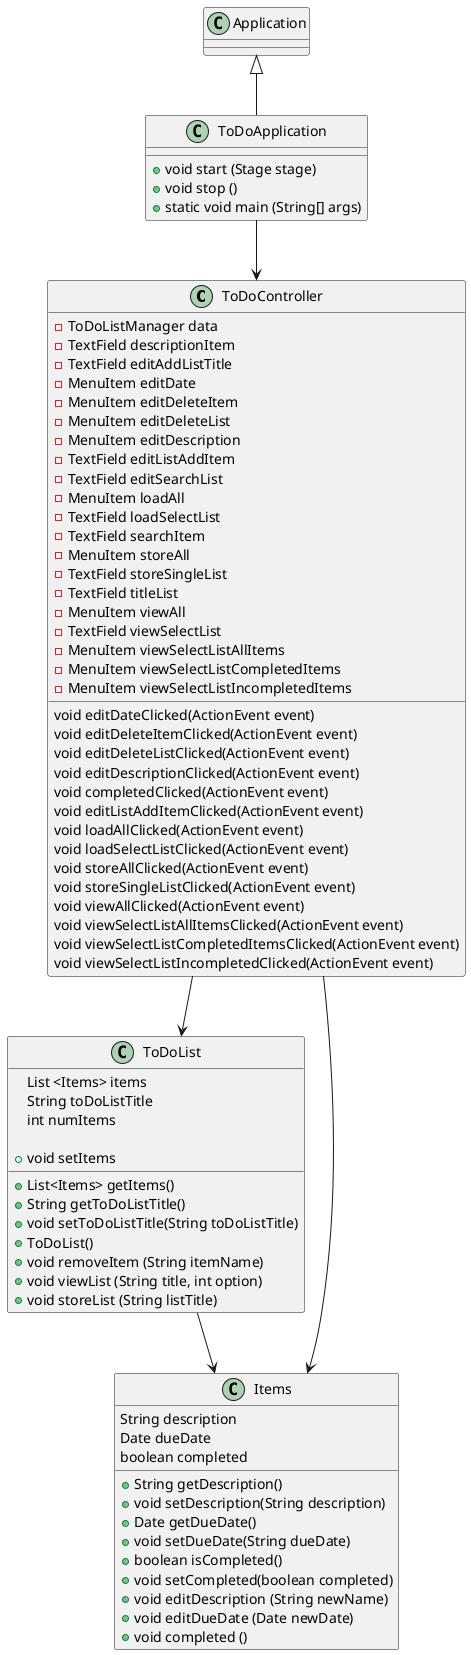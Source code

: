 @startuml
class ToDoController{
- ToDoListManager data
- TextField descriptionItem
- TextField editAddListTitle
- MenuItem editDate
- MenuItem editDeleteItem
- MenuItem editDeleteList
- MenuItem editDescription
- TextField editListAddItem
- TextField editSearchList
- MenuItem loadAll
- TextField loadSelectList
- TextField searchItem
- MenuItem storeAll
- TextField storeSingleList
- TextField titleList
- MenuItem viewAll
- TextField viewSelectList
- MenuItem viewSelectListAllItems
- MenuItem viewSelectListCompletedItems
- MenuItem viewSelectListIncompletedItems
void editDateClicked(ActionEvent event)
void editDeleteItemClicked(ActionEvent event)
void editDeleteListClicked(ActionEvent event)
void editDescriptionClicked(ActionEvent event)
void completedClicked(ActionEvent event)
void editListAddItemClicked(ActionEvent event)
void loadAllClicked(ActionEvent event)
void loadSelectListClicked(ActionEvent event)
void storeAllClicked(ActionEvent event)
void storeSingleListClicked(ActionEvent event)
void viewAllClicked(ActionEvent event)
void viewSelectListAllItemsClicked(ActionEvent event)
void viewSelectListCompletedItemsClicked(ActionEvent event)
void viewSelectListIncompletedClicked(ActionEvent event)
}

class ToDoApplication extends Application {
+ void start (Stage stage)
+ void stop ()
+ static void main (String[] args)
}

class ToDoList {
List <Items> items
String toDoListTitle
int numItems

+ void setItems
+ List<Items> getItems()
+ String getToDoListTitle()
+ void setToDoListTitle(String toDoListTitle)
+ ToDoList()
+ void removeItem (String itemName)
+ void viewList (String title, int option)
+ void storeList (String listTitle)

}

class Items {
String description
Date dueDate
boolean completed

+ String getDescription()
+ void setDescription(String description)
+ Date getDueDate()
+ void setDueDate(String dueDate)
+ boolean isCompleted()
+ void setCompleted(boolean completed)
+ void editDescription (String newName)
+ void editDueDate (Date newDate)
+ void completed ()
}

ToDoList --> Items
ToDoApplication --> ToDoController
ToDoController --> ToDoList
ToDoController --> Items
@enduml